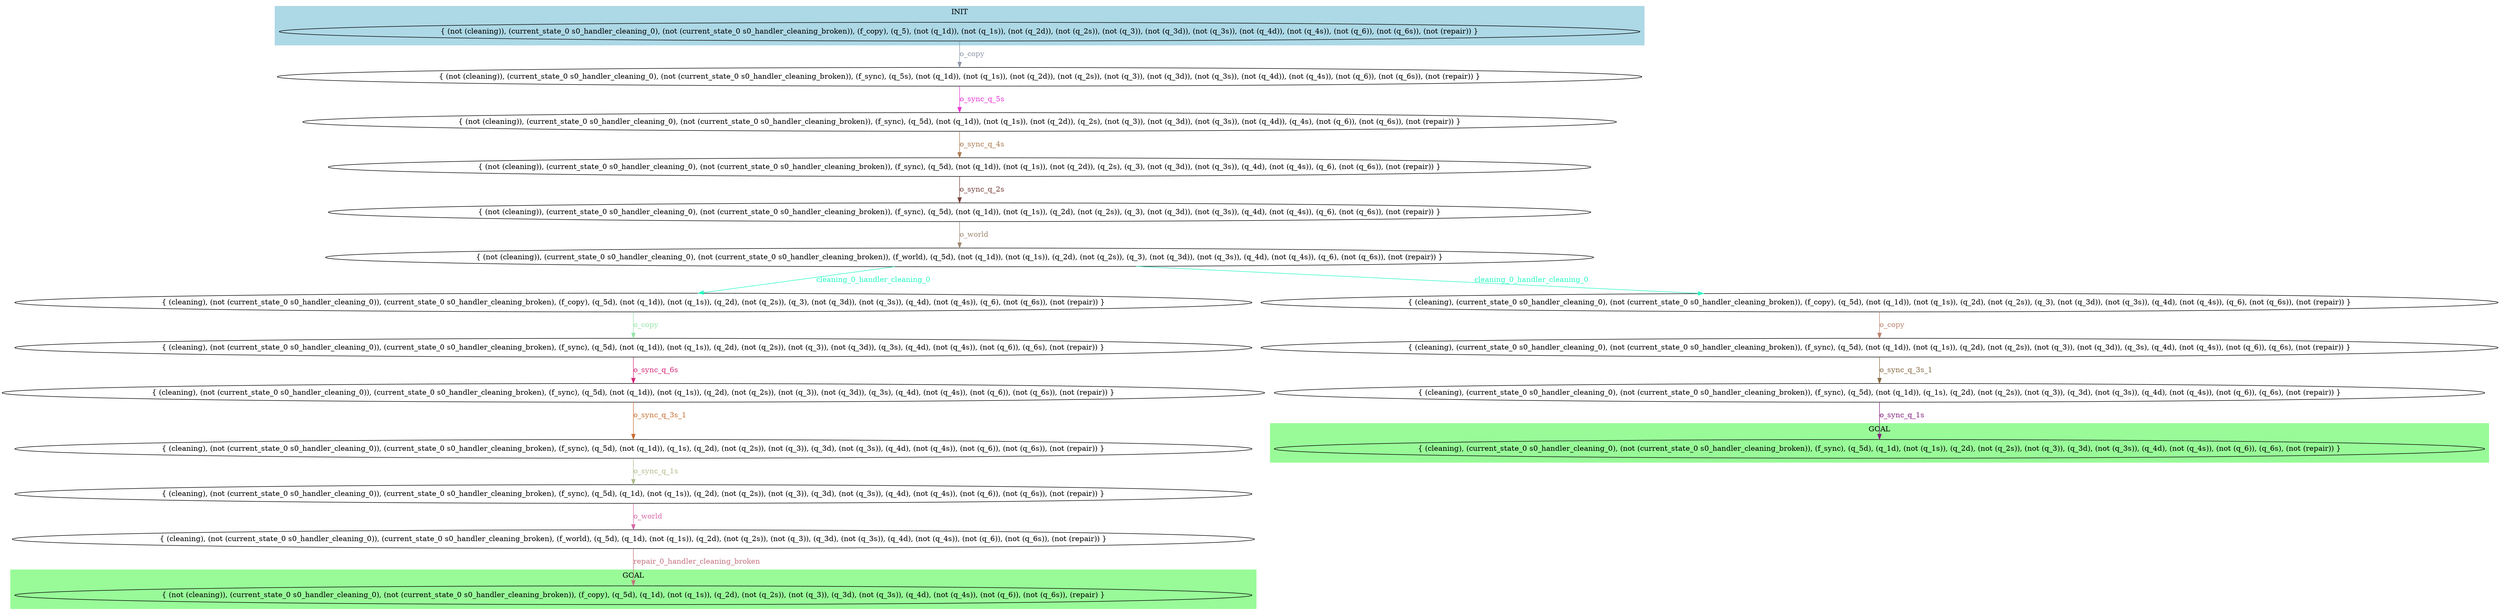 digraph G {
0 [label="{ (not (cleaning)), (current_state_0 s0_handler_cleaning_0), (not (current_state_0 s0_handler_cleaning_broken)), (f_copy), (q_5), (not (q_1d)), (not (q_1s)), (not (q_2d)), (not (q_2s)), (not (q_3)), (not (q_3d)), (not (q_3s)), (not (q_4d)), (not (q_4s)), (not (q_6)), (not (q_6s)), (not (repair)) }"];
1 [label="{ (not (cleaning)), (current_state_0 s0_handler_cleaning_0), (not (current_state_0 s0_handler_cleaning_broken)), (f_sync), (q_5s), (not (q_1d)), (not (q_1s)), (not (q_2d)), (not (q_2s)), (not (q_3)), (not (q_3d)), (not (q_3s)), (not (q_4d)), (not (q_4s)), (not (q_6)), (not (q_6s)), (not (repair)) }"];
2 [label="{ (not (cleaning)), (current_state_0 s0_handler_cleaning_0), (not (current_state_0 s0_handler_cleaning_broken)), (f_sync), (q_5d), (not (q_1d)), (not (q_1s)), (not (q_2d)), (q_2s), (not (q_3)), (not (q_3d)), (not (q_3s)), (not (q_4d)), (q_4s), (not (q_6)), (not (q_6s)), (not (repair)) }"];
3 [label="{ (not (cleaning)), (current_state_0 s0_handler_cleaning_0), (not (current_state_0 s0_handler_cleaning_broken)), (f_sync), (q_5d), (not (q_1d)), (not (q_1s)), (not (q_2d)), (q_2s), (q_3), (not (q_3d)), (not (q_3s)), (q_4d), (not (q_4s)), (q_6), (not (q_6s)), (not (repair)) }"];
4 [label="{ (not (cleaning)), (current_state_0 s0_handler_cleaning_0), (not (current_state_0 s0_handler_cleaning_broken)), (f_sync), (q_5d), (not (q_1d)), (not (q_1s)), (q_2d), (not (q_2s)), (q_3), (not (q_3d)), (not (q_3s)), (q_4d), (not (q_4s)), (q_6), (not (q_6s)), (not (repair)) }"];
5 [label="{ (not (cleaning)), (current_state_0 s0_handler_cleaning_0), (not (current_state_0 s0_handler_cleaning_broken)), (f_world), (q_5d), (not (q_1d)), (not (q_1s)), (q_2d), (not (q_2s)), (q_3), (not (q_3d)), (not (q_3s)), (q_4d), (not (q_4s)), (q_6), (not (q_6s)), (not (repair)) }"];
6 [label="{ (cleaning), (not (current_state_0 s0_handler_cleaning_0)), (current_state_0 s0_handler_cleaning_broken), (f_copy), (q_5d), (not (q_1d)), (not (q_1s)), (q_2d), (not (q_2s)), (q_3), (not (q_3d)), (not (q_3s)), (q_4d), (not (q_4s)), (q_6), (not (q_6s)), (not (repair)) }"];
7 [label="{ (cleaning), (current_state_0 s0_handler_cleaning_0), (not (current_state_0 s0_handler_cleaning_broken)), (f_copy), (q_5d), (not (q_1d)), (not (q_1s)), (q_2d), (not (q_2s)), (q_3), (not (q_3d)), (not (q_3s)), (q_4d), (not (q_4s)), (q_6), (not (q_6s)), (not (repair)) }"];
8 [label="{ (cleaning), (not (current_state_0 s0_handler_cleaning_0)), (current_state_0 s0_handler_cleaning_broken), (f_sync), (q_5d), (not (q_1d)), (not (q_1s)), (q_2d), (not (q_2s)), (not (q_3)), (not (q_3d)), (q_3s), (q_4d), (not (q_4s)), (not (q_6)), (q_6s), (not (repair)) }"];
9 [label="{ (cleaning), (current_state_0 s0_handler_cleaning_0), (not (current_state_0 s0_handler_cleaning_broken)), (f_sync), (q_5d), (not (q_1d)), (not (q_1s)), (q_2d), (not (q_2s)), (not (q_3)), (not (q_3d)), (q_3s), (q_4d), (not (q_4s)), (not (q_6)), (q_6s), (not (repair)) }"];
10 [label="{ (cleaning), (not (current_state_0 s0_handler_cleaning_0)), (current_state_0 s0_handler_cleaning_broken), (f_sync), (q_5d), (not (q_1d)), (not (q_1s)), (q_2d), (not (q_2s)), (not (q_3)), (not (q_3d)), (q_3s), (q_4d), (not (q_4s)), (not (q_6)), (not (q_6s)), (not (repair)) }"];
11 [label="{ (cleaning), (current_state_0 s0_handler_cleaning_0), (not (current_state_0 s0_handler_cleaning_broken)), (f_sync), (q_5d), (not (q_1d)), (q_1s), (q_2d), (not (q_2s)), (not (q_3)), (q_3d), (not (q_3s)), (q_4d), (not (q_4s)), (not (q_6)), (q_6s), (not (repair)) }"];
12 [label="{ (cleaning), (not (current_state_0 s0_handler_cleaning_0)), (current_state_0 s0_handler_cleaning_broken), (f_sync), (q_5d), (not (q_1d)), (q_1s), (q_2d), (not (q_2s)), (not (q_3)), (q_3d), (not (q_3s)), (q_4d), (not (q_4s)), (not (q_6)), (not (q_6s)), (not (repair)) }"];
13 [label="{ (cleaning), (current_state_0 s0_handler_cleaning_0), (not (current_state_0 s0_handler_cleaning_broken)), (f_sync), (q_5d), (q_1d), (not (q_1s)), (q_2d), (not (q_2s)), (not (q_3)), (q_3d), (not (q_3s)), (q_4d), (not (q_4s)), (not (q_6)), (q_6s), (not (repair)) }"];
14 [label="{ (cleaning), (not (current_state_0 s0_handler_cleaning_0)), (current_state_0 s0_handler_cleaning_broken), (f_sync), (q_5d), (q_1d), (not (q_1s)), (q_2d), (not (q_2s)), (not (q_3)), (q_3d), (not (q_3s)), (q_4d), (not (q_4s)), (not (q_6)), (not (q_6s)), (not (repair)) }"];
15 [label="{ (cleaning), (not (current_state_0 s0_handler_cleaning_0)), (current_state_0 s0_handler_cleaning_broken), (f_world), (q_5d), (q_1d), (not (q_1s)), (q_2d), (not (q_2s)), (not (q_3)), (q_3d), (not (q_3s)), (q_4d), (not (q_4s)), (not (q_6)), (not (q_6s)), (not (repair)) }"];
16 [label="{ (not (cleaning)), (current_state_0 s0_handler_cleaning_0), (not (current_state_0 s0_handler_cleaning_broken)), (f_copy), (q_5d), (q_1d), (not (q_1s)), (q_2d), (not (q_2s)), (not (q_3)), (q_3d), (not (q_3s)), (q_4d), (not (q_4s)), (not (q_6)), (not (q_6s)), (repair) }"];
0 -> 1 [label="o_copy", color="#8F98A9", fontcolor="#8F98A9"];
1 -> 2 [label="o_sync_q_5s", color="#E837D6", fontcolor="#E837D6"];
2 -> 3 [label="o_sync_q_4s", color="#AB7C52", fontcolor="#AB7C52"];
3 -> 4 [label="o_sync_q_2s", color="#76423C", fontcolor="#76423C"];
4 -> 5 [label="o_world", color="#9E8971", fontcolor="#9E8971"];
5 -> 6 [label="cleaning_0_handler_cleaning_0", color="#26F8C2", fontcolor="#26F8C2"];
5 -> 7 [label="cleaning_0_handler_cleaning_0", color="#26F8C2", fontcolor="#26F8C2"];
6 -> 8 [label="o_copy", color="#97E5A9", fontcolor="#97E5A9"];
7 -> 9 [label="o_copy", color="#BC8471", fontcolor="#BC8471"];
8 -> 10 [label="o_sync_q_6s", color="#D52979", fontcolor="#D52979"];
9 -> 11 [label="o_sync_q_3s_1", color="#896B45", fontcolor="#896B45"];
10 -> 12 [label="o_sync_q_3s_1", color="#C86F34", fontcolor="#C86F34"];
11 -> 13 [label="o_sync_q_1s", color="#84217F", fontcolor="#84217F"];
12 -> 14 [label="o_sync_q_1s", color="#B0BE8C", fontcolor="#B0BE8C"];
14 -> 15 [label="o_world", color="#D66CA8", fontcolor="#D66CA8"];
15 -> 16 [label="repair_0_handler_cleaning_broken", color="#C3737E", fontcolor="#C3737E"];
subgraph cluster_goal_13 {
style=filled;
color=palegreen;
13;
label="GOAL";
}
subgraph cluster_goal_16 {
style=filled;
color=palegreen;
16;
label="GOAL";
}
subgraph cluster_init {
style=filled;
color=lightblue;
0;
label="INIT";
}
}
